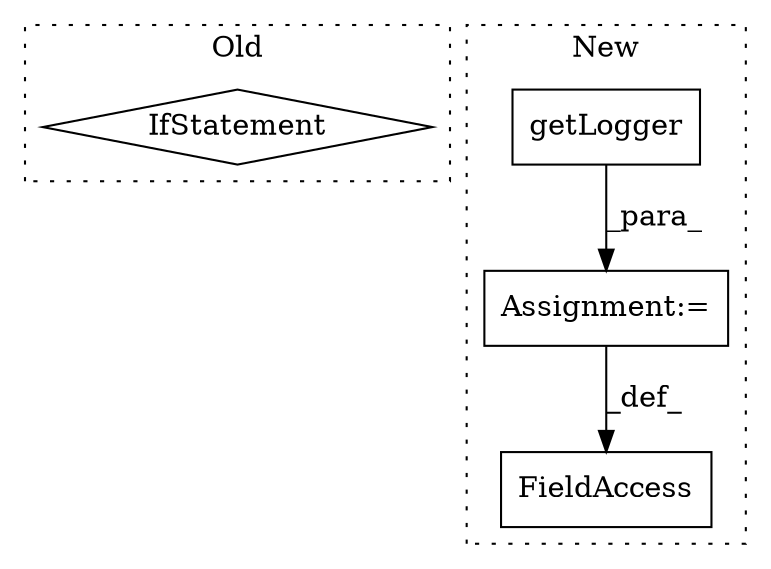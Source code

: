 digraph G {
subgraph cluster0 {
1 [label="IfStatement" a="25" s="1436,1462" l="4,2" shape="diamond"];
label = "Old";
style="dotted";
}
subgraph cluster1 {
2 [label="getLogger" a="32" s="347,365" l="10,1" shape="box"];
3 [label="Assignment:=" a="7" s="338" l="1" shape="box"];
4 [label="FieldAccess" a="22" s="332" l="6" shape="box"];
label = "New";
style="dotted";
}
2 -> 3 [label="_para_"];
3 -> 4 [label="_def_"];
}